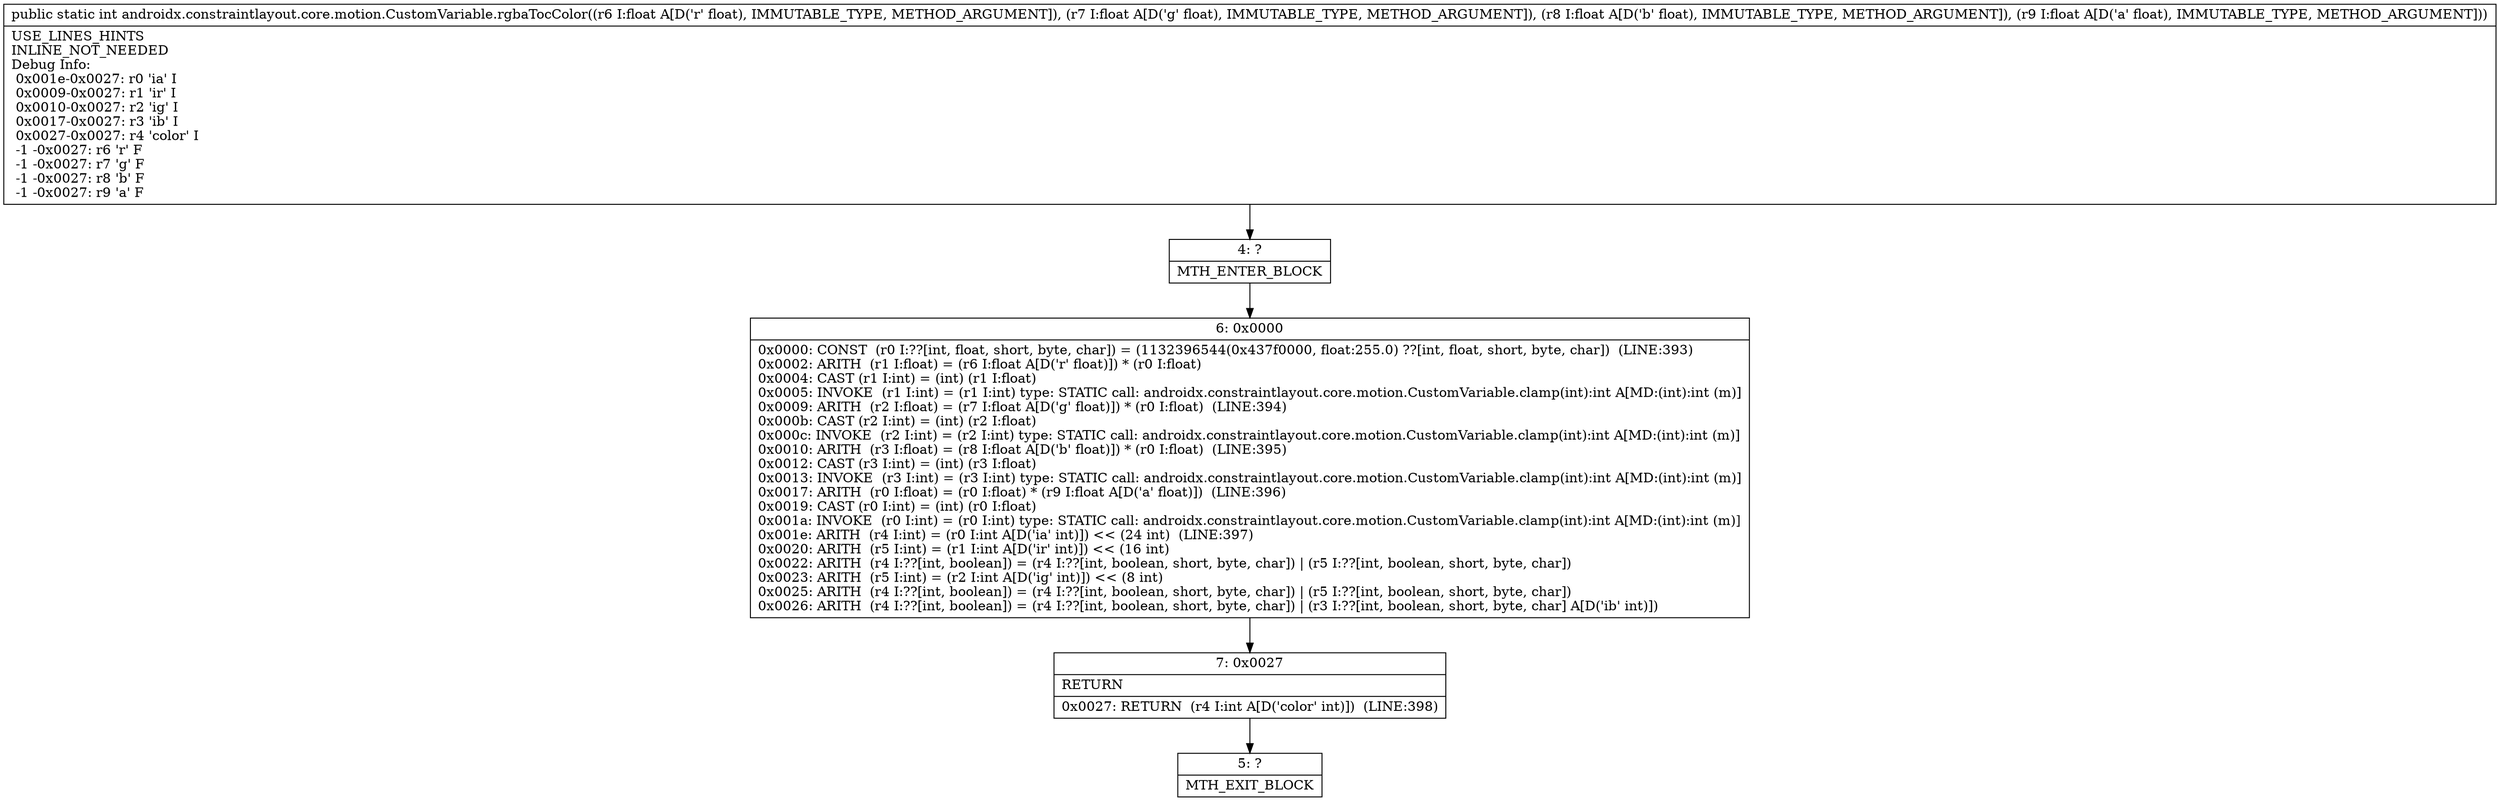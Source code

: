 digraph "CFG forandroidx.constraintlayout.core.motion.CustomVariable.rgbaTocColor(FFFF)I" {
Node_4 [shape=record,label="{4\:\ ?|MTH_ENTER_BLOCK\l}"];
Node_6 [shape=record,label="{6\:\ 0x0000|0x0000: CONST  (r0 I:??[int, float, short, byte, char]) = (1132396544(0x437f0000, float:255.0) ??[int, float, short, byte, char])  (LINE:393)\l0x0002: ARITH  (r1 I:float) = (r6 I:float A[D('r' float)]) * (r0 I:float) \l0x0004: CAST (r1 I:int) = (int) (r1 I:float) \l0x0005: INVOKE  (r1 I:int) = (r1 I:int) type: STATIC call: androidx.constraintlayout.core.motion.CustomVariable.clamp(int):int A[MD:(int):int (m)]\l0x0009: ARITH  (r2 I:float) = (r7 I:float A[D('g' float)]) * (r0 I:float)  (LINE:394)\l0x000b: CAST (r2 I:int) = (int) (r2 I:float) \l0x000c: INVOKE  (r2 I:int) = (r2 I:int) type: STATIC call: androidx.constraintlayout.core.motion.CustomVariable.clamp(int):int A[MD:(int):int (m)]\l0x0010: ARITH  (r3 I:float) = (r8 I:float A[D('b' float)]) * (r0 I:float)  (LINE:395)\l0x0012: CAST (r3 I:int) = (int) (r3 I:float) \l0x0013: INVOKE  (r3 I:int) = (r3 I:int) type: STATIC call: androidx.constraintlayout.core.motion.CustomVariable.clamp(int):int A[MD:(int):int (m)]\l0x0017: ARITH  (r0 I:float) = (r0 I:float) * (r9 I:float A[D('a' float)])  (LINE:396)\l0x0019: CAST (r0 I:int) = (int) (r0 I:float) \l0x001a: INVOKE  (r0 I:int) = (r0 I:int) type: STATIC call: androidx.constraintlayout.core.motion.CustomVariable.clamp(int):int A[MD:(int):int (m)]\l0x001e: ARITH  (r4 I:int) = (r0 I:int A[D('ia' int)]) \<\< (24 int)  (LINE:397)\l0x0020: ARITH  (r5 I:int) = (r1 I:int A[D('ir' int)]) \<\< (16 int) \l0x0022: ARITH  (r4 I:??[int, boolean]) = (r4 I:??[int, boolean, short, byte, char]) \| (r5 I:??[int, boolean, short, byte, char]) \l0x0023: ARITH  (r5 I:int) = (r2 I:int A[D('ig' int)]) \<\< (8 int) \l0x0025: ARITH  (r4 I:??[int, boolean]) = (r4 I:??[int, boolean, short, byte, char]) \| (r5 I:??[int, boolean, short, byte, char]) \l0x0026: ARITH  (r4 I:??[int, boolean]) = (r4 I:??[int, boolean, short, byte, char]) \| (r3 I:??[int, boolean, short, byte, char] A[D('ib' int)]) \l}"];
Node_7 [shape=record,label="{7\:\ 0x0027|RETURN\l|0x0027: RETURN  (r4 I:int A[D('color' int)])  (LINE:398)\l}"];
Node_5 [shape=record,label="{5\:\ ?|MTH_EXIT_BLOCK\l}"];
MethodNode[shape=record,label="{public static int androidx.constraintlayout.core.motion.CustomVariable.rgbaTocColor((r6 I:float A[D('r' float), IMMUTABLE_TYPE, METHOD_ARGUMENT]), (r7 I:float A[D('g' float), IMMUTABLE_TYPE, METHOD_ARGUMENT]), (r8 I:float A[D('b' float), IMMUTABLE_TYPE, METHOD_ARGUMENT]), (r9 I:float A[D('a' float), IMMUTABLE_TYPE, METHOD_ARGUMENT]))  | USE_LINES_HINTS\lINLINE_NOT_NEEDED\lDebug Info:\l  0x001e\-0x0027: r0 'ia' I\l  0x0009\-0x0027: r1 'ir' I\l  0x0010\-0x0027: r2 'ig' I\l  0x0017\-0x0027: r3 'ib' I\l  0x0027\-0x0027: r4 'color' I\l  \-1 \-0x0027: r6 'r' F\l  \-1 \-0x0027: r7 'g' F\l  \-1 \-0x0027: r8 'b' F\l  \-1 \-0x0027: r9 'a' F\l}"];
MethodNode -> Node_4;Node_4 -> Node_6;
Node_6 -> Node_7;
Node_7 -> Node_5;
}

